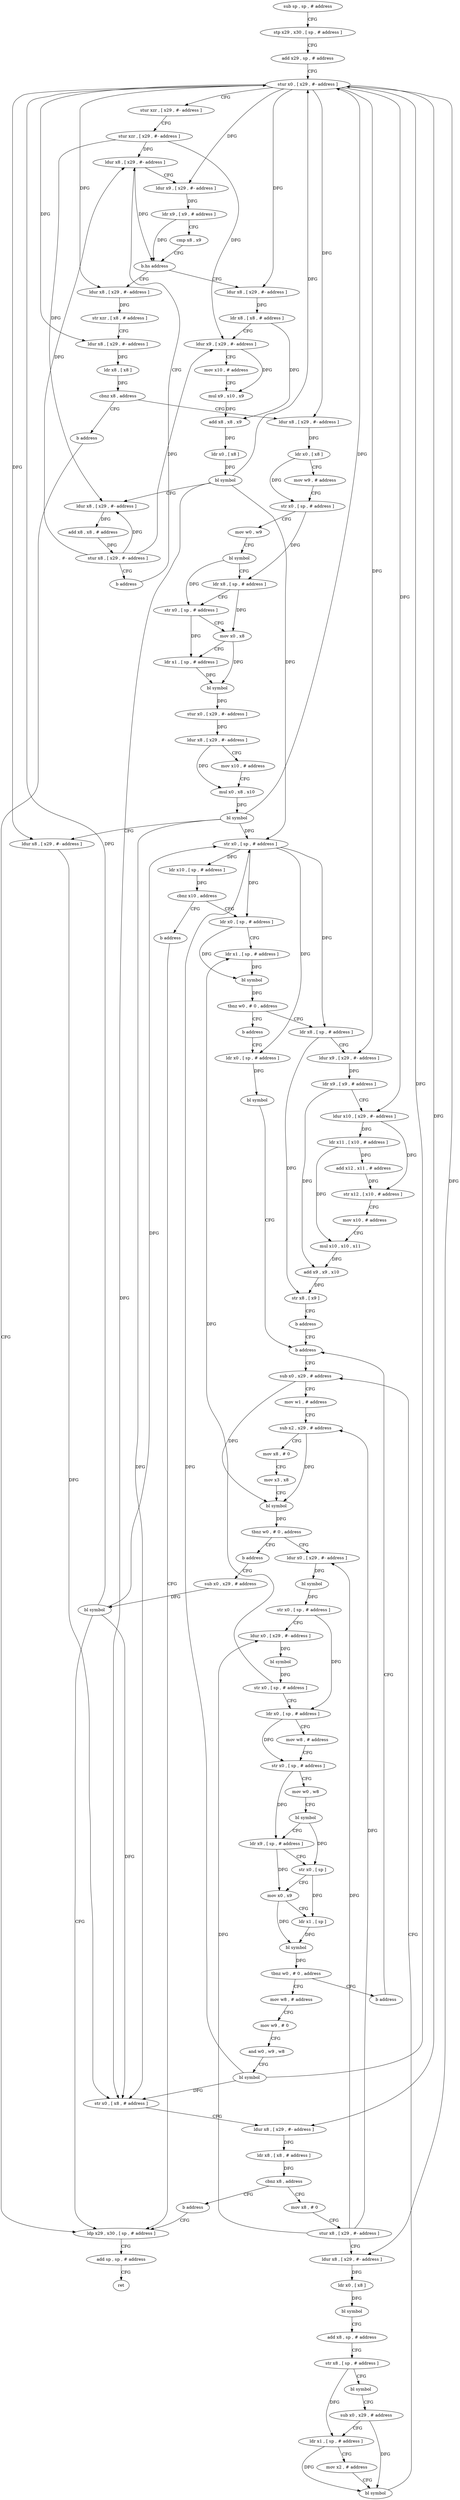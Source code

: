 digraph "func" {
"90716" [label = "sub sp , sp , # address" ]
"90720" [label = "stp x29 , x30 , [ sp , # address ]" ]
"90724" [label = "add x29 , sp , # address" ]
"90728" [label = "stur x0 , [ x29 , #- address ]" ]
"90732" [label = "stur xzr , [ x29 , #- address ]" ]
"90736" [label = "stur xzr , [ x29 , #- address ]" ]
"90740" [label = "ldur x8 , [ x29 , #- address ]" ]
"90808" [label = "ldur x8 , [ x29 , #- address ]" ]
"90812" [label = "str xzr , [ x8 , # address ]" ]
"90816" [label = "ldur x8 , [ x29 , #- address ]" ]
"90820" [label = "ldr x8 , [ x8 ]" ]
"90824" [label = "cbnz x8 , address" ]
"90832" [label = "ldur x8 , [ x29 , #- address ]" ]
"90828" [label = "b address" ]
"90760" [label = "ldur x8 , [ x29 , #- address ]" ]
"90764" [label = "ldr x8 , [ x8 , # address ]" ]
"90768" [label = "ldur x9 , [ x29 , #- address ]" ]
"90772" [label = "mov x10 , # address" ]
"90776" [label = "mul x9 , x10 , x9" ]
"90780" [label = "add x8 , x8 , x9" ]
"90784" [label = "ldr x0 , [ x8 ]" ]
"90788" [label = "bl symbol" ]
"90792" [label = "ldur x8 , [ x29 , #- address ]" ]
"90796" [label = "add x8 , x8 , # address" ]
"90800" [label = "stur x8 , [ x29 , #- address ]" ]
"90804" [label = "b address" ]
"90836" [label = "ldr x0 , [ x8 ]" ]
"90840" [label = "mov w9 , # address" ]
"90844" [label = "str x0 , [ sp , # address ]" ]
"90848" [label = "mov w0 , w9" ]
"90852" [label = "bl symbol" ]
"90856" [label = "ldr x8 , [ sp , # address ]" ]
"90860" [label = "str x0 , [ sp , # address ]" ]
"90864" [label = "mov x0 , x8" ]
"90868" [label = "ldr x1 , [ sp , # address ]" ]
"90872" [label = "bl symbol" ]
"90876" [label = "stur x0 , [ x29 , #- address ]" ]
"90880" [label = "ldur x8 , [ x29 , #- address ]" ]
"90884" [label = "mov x10 , # address" ]
"90888" [label = "mul x0 , x8 , x10" ]
"90892" [label = "bl symbol" ]
"90896" [label = "ldur x8 , [ x29 , #- address ]" ]
"90900" [label = "str x0 , [ x8 , # address ]" ]
"90904" [label = "ldur x8 , [ x29 , #- address ]" ]
"90908" [label = "ldr x8 , [ x8 , # address ]" ]
"90912" [label = "cbnz x8 , address" ]
"90920" [label = "mov x8 , # 0" ]
"90916" [label = "b address" ]
"91192" [label = "ldp x29 , x30 , [ sp , # address ]" ]
"90744" [label = "ldur x9 , [ x29 , #- address ]" ]
"90748" [label = "ldr x9 , [ x9 , # address ]" ]
"90752" [label = "cmp x8 , x9" ]
"90756" [label = "b.hs address" ]
"90924" [label = "stur x8 , [ x29 , #- address ]" ]
"90928" [label = "ldur x8 , [ x29 , #- address ]" ]
"90932" [label = "ldr x0 , [ x8 ]" ]
"90936" [label = "bl symbol" ]
"90940" [label = "add x8 , sp , # address" ]
"90944" [label = "str x8 , [ sp , # address ]" ]
"90948" [label = "bl symbol" ]
"90952" [label = "sub x0 , x29 , # address" ]
"90956" [label = "ldr x1 , [ sp , # address ]" ]
"90960" [label = "mov x2 , # address" ]
"90964" [label = "bl symbol" ]
"90968" [label = "sub x0 , x29 , # address" ]
"91196" [label = "add sp , sp , # address" ]
"91200" [label = "ret" ]
"91000" [label = "ldur x0 , [ x29 , #- address ]" ]
"91004" [label = "bl symbol" ]
"91008" [label = "str x0 , [ sp , # address ]" ]
"91012" [label = "ldur x0 , [ x29 , #- address ]" ]
"91016" [label = "bl symbol" ]
"91020" [label = "str x0 , [ sp , # address ]" ]
"91024" [label = "ldr x0 , [ sp , # address ]" ]
"91028" [label = "mov w8 , # address" ]
"91032" [label = "str x0 , [ sp , # address ]" ]
"91036" [label = "mov w0 , w8" ]
"91040" [label = "bl symbol" ]
"91044" [label = "ldr x9 , [ sp , # address ]" ]
"91048" [label = "str x0 , [ sp ]" ]
"91052" [label = "mov x0 , x9" ]
"91056" [label = "ldr x1 , [ sp ]" ]
"91060" [label = "bl symbol" ]
"91064" [label = "tbnz w0 , # 0 , address" ]
"91072" [label = "mov w8 , # address" ]
"91068" [label = "b address" ]
"90996" [label = "b address" ]
"91184" [label = "sub x0 , x29 , # address" ]
"91076" [label = "mov w9 , # 0" ]
"91080" [label = "and w0 , w9 , w8" ]
"91084" [label = "bl symbol" ]
"91088" [label = "str x0 , [ sp , # address ]" ]
"91092" [label = "ldr x10 , [ sp , # address ]" ]
"91096" [label = "cbnz x10 , address" ]
"91104" [label = "ldr x0 , [ sp , # address ]" ]
"91100" [label = "b address" ]
"91180" [label = "b address" ]
"91188" [label = "bl symbol" ]
"91108" [label = "ldr x1 , [ sp , # address ]" ]
"91112" [label = "bl symbol" ]
"91116" [label = "tbnz w0 , # 0 , address" ]
"91124" [label = "ldr x8 , [ sp , # address ]" ]
"91120" [label = "b address" ]
"91128" [label = "ldur x9 , [ x29 , #- address ]" ]
"91132" [label = "ldr x9 , [ x9 , # address ]" ]
"91136" [label = "ldur x10 , [ x29 , #- address ]" ]
"91140" [label = "ldr x11 , [ x10 , # address ]" ]
"91144" [label = "add x12 , x11 , # address" ]
"91148" [label = "str x12 , [ x10 , # address ]" ]
"91152" [label = "mov x10 , # address" ]
"91156" [label = "mul x10 , x10 , x11" ]
"91160" [label = "add x9 , x9 , x10" ]
"91164" [label = "str x8 , [ x9 ]" ]
"91168" [label = "b address" ]
"91172" [label = "ldr x0 , [ sp , # address ]" ]
"90972" [label = "mov w1 , # address" ]
"90976" [label = "sub x2 , x29 , # address" ]
"90980" [label = "mov x8 , # 0" ]
"90984" [label = "mov x3 , x8" ]
"90988" [label = "bl symbol" ]
"90992" [label = "tbnz w0 , # 0 , address" ]
"91176" [label = "bl symbol" ]
"90716" -> "90720" [ label = "CFG" ]
"90720" -> "90724" [ label = "CFG" ]
"90724" -> "90728" [ label = "CFG" ]
"90728" -> "90732" [ label = "CFG" ]
"90728" -> "90744" [ label = "DFG" ]
"90728" -> "90808" [ label = "DFG" ]
"90728" -> "90816" [ label = "DFG" ]
"90728" -> "90760" [ label = "DFG" ]
"90728" -> "90832" [ label = "DFG" ]
"90728" -> "90896" [ label = "DFG" ]
"90728" -> "90904" [ label = "DFG" ]
"90728" -> "90928" [ label = "DFG" ]
"90728" -> "91128" [ label = "DFG" ]
"90728" -> "91136" [ label = "DFG" ]
"90732" -> "90736" [ label = "CFG" ]
"90736" -> "90740" [ label = "DFG" ]
"90736" -> "90768" [ label = "DFG" ]
"90736" -> "90792" [ label = "DFG" ]
"90740" -> "90744" [ label = "CFG" ]
"90740" -> "90756" [ label = "DFG" ]
"90808" -> "90812" [ label = "DFG" ]
"90812" -> "90816" [ label = "CFG" ]
"90816" -> "90820" [ label = "DFG" ]
"90820" -> "90824" [ label = "DFG" ]
"90824" -> "90832" [ label = "CFG" ]
"90824" -> "90828" [ label = "CFG" ]
"90832" -> "90836" [ label = "DFG" ]
"90828" -> "91192" [ label = "CFG" ]
"90760" -> "90764" [ label = "DFG" ]
"90764" -> "90768" [ label = "CFG" ]
"90764" -> "90780" [ label = "DFG" ]
"90768" -> "90772" [ label = "CFG" ]
"90768" -> "90776" [ label = "DFG" ]
"90772" -> "90776" [ label = "CFG" ]
"90776" -> "90780" [ label = "DFG" ]
"90780" -> "90784" [ label = "DFG" ]
"90784" -> "90788" [ label = "DFG" ]
"90788" -> "90792" [ label = "CFG" ]
"90788" -> "90728" [ label = "DFG" ]
"90788" -> "90900" [ label = "DFG" ]
"90788" -> "91088" [ label = "DFG" ]
"90792" -> "90796" [ label = "DFG" ]
"90796" -> "90800" [ label = "DFG" ]
"90800" -> "90804" [ label = "CFG" ]
"90800" -> "90740" [ label = "DFG" ]
"90800" -> "90768" [ label = "DFG" ]
"90800" -> "90792" [ label = "DFG" ]
"90804" -> "90740" [ label = "CFG" ]
"90836" -> "90840" [ label = "CFG" ]
"90836" -> "90844" [ label = "DFG" ]
"90840" -> "90844" [ label = "CFG" ]
"90844" -> "90848" [ label = "CFG" ]
"90844" -> "90856" [ label = "DFG" ]
"90848" -> "90852" [ label = "CFG" ]
"90852" -> "90856" [ label = "CFG" ]
"90852" -> "90860" [ label = "DFG" ]
"90856" -> "90860" [ label = "CFG" ]
"90856" -> "90864" [ label = "DFG" ]
"90860" -> "90864" [ label = "CFG" ]
"90860" -> "90868" [ label = "DFG" ]
"90864" -> "90868" [ label = "CFG" ]
"90864" -> "90872" [ label = "DFG" ]
"90868" -> "90872" [ label = "DFG" ]
"90872" -> "90876" [ label = "DFG" ]
"90876" -> "90880" [ label = "DFG" ]
"90880" -> "90884" [ label = "CFG" ]
"90880" -> "90888" [ label = "DFG" ]
"90884" -> "90888" [ label = "CFG" ]
"90888" -> "90892" [ label = "DFG" ]
"90892" -> "90896" [ label = "CFG" ]
"90892" -> "90728" [ label = "DFG" ]
"90892" -> "90900" [ label = "DFG" ]
"90892" -> "91088" [ label = "DFG" ]
"90896" -> "90900" [ label = "DFG" ]
"90900" -> "90904" [ label = "CFG" ]
"90904" -> "90908" [ label = "DFG" ]
"90908" -> "90912" [ label = "DFG" ]
"90912" -> "90920" [ label = "CFG" ]
"90912" -> "90916" [ label = "CFG" ]
"90920" -> "90924" [ label = "CFG" ]
"90916" -> "91192" [ label = "CFG" ]
"91192" -> "91196" [ label = "CFG" ]
"90744" -> "90748" [ label = "DFG" ]
"90748" -> "90752" [ label = "CFG" ]
"90748" -> "90756" [ label = "DFG" ]
"90752" -> "90756" [ label = "CFG" ]
"90756" -> "90808" [ label = "CFG" ]
"90756" -> "90760" [ label = "CFG" ]
"90924" -> "90928" [ label = "CFG" ]
"90924" -> "91000" [ label = "DFG" ]
"90924" -> "91012" [ label = "DFG" ]
"90924" -> "90976" [ label = "DFG" ]
"90928" -> "90932" [ label = "DFG" ]
"90932" -> "90936" [ label = "DFG" ]
"90936" -> "90940" [ label = "CFG" ]
"90940" -> "90944" [ label = "CFG" ]
"90944" -> "90948" [ label = "CFG" ]
"90944" -> "90956" [ label = "DFG" ]
"90948" -> "90952" [ label = "CFG" ]
"90952" -> "90956" [ label = "CFG" ]
"90952" -> "90964" [ label = "DFG" ]
"90956" -> "90960" [ label = "CFG" ]
"90956" -> "90964" [ label = "DFG" ]
"90960" -> "90964" [ label = "CFG" ]
"90964" -> "90968" [ label = "CFG" ]
"90968" -> "90972" [ label = "CFG" ]
"90968" -> "90988" [ label = "DFG" ]
"91196" -> "91200" [ label = "CFG" ]
"91000" -> "91004" [ label = "DFG" ]
"91004" -> "91008" [ label = "DFG" ]
"91008" -> "91012" [ label = "CFG" ]
"91008" -> "91024" [ label = "DFG" ]
"91012" -> "91016" [ label = "DFG" ]
"91016" -> "91020" [ label = "DFG" ]
"91020" -> "91024" [ label = "CFG" ]
"91020" -> "91108" [ label = "DFG" ]
"91024" -> "91028" [ label = "CFG" ]
"91024" -> "91032" [ label = "DFG" ]
"91028" -> "91032" [ label = "CFG" ]
"91032" -> "91036" [ label = "CFG" ]
"91032" -> "91044" [ label = "DFG" ]
"91036" -> "91040" [ label = "CFG" ]
"91040" -> "91044" [ label = "CFG" ]
"91040" -> "91048" [ label = "DFG" ]
"91044" -> "91048" [ label = "CFG" ]
"91044" -> "91052" [ label = "DFG" ]
"91048" -> "91052" [ label = "CFG" ]
"91048" -> "91056" [ label = "DFG" ]
"91052" -> "91056" [ label = "CFG" ]
"91052" -> "91060" [ label = "DFG" ]
"91056" -> "91060" [ label = "DFG" ]
"91060" -> "91064" [ label = "DFG" ]
"91064" -> "91072" [ label = "CFG" ]
"91064" -> "91068" [ label = "CFG" ]
"91072" -> "91076" [ label = "CFG" ]
"91068" -> "91180" [ label = "CFG" ]
"90996" -> "91184" [ label = "CFG" ]
"91184" -> "91188" [ label = "DFG" ]
"91076" -> "91080" [ label = "CFG" ]
"91080" -> "91084" [ label = "CFG" ]
"91084" -> "91088" [ label = "DFG" ]
"91084" -> "90728" [ label = "DFG" ]
"91084" -> "90900" [ label = "DFG" ]
"91088" -> "91092" [ label = "DFG" ]
"91088" -> "91104" [ label = "DFG" ]
"91088" -> "91124" [ label = "DFG" ]
"91088" -> "91172" [ label = "DFG" ]
"91092" -> "91096" [ label = "DFG" ]
"91096" -> "91104" [ label = "CFG" ]
"91096" -> "91100" [ label = "CFG" ]
"91104" -> "91108" [ label = "CFG" ]
"91104" -> "91112" [ label = "DFG" ]
"91100" -> "91192" [ label = "CFG" ]
"91180" -> "90968" [ label = "CFG" ]
"91188" -> "91192" [ label = "CFG" ]
"91188" -> "90728" [ label = "DFG" ]
"91188" -> "90900" [ label = "DFG" ]
"91188" -> "91088" [ label = "DFG" ]
"91108" -> "91112" [ label = "DFG" ]
"91112" -> "91116" [ label = "DFG" ]
"91116" -> "91124" [ label = "CFG" ]
"91116" -> "91120" [ label = "CFG" ]
"91124" -> "91128" [ label = "CFG" ]
"91124" -> "91164" [ label = "DFG" ]
"91120" -> "91172" [ label = "CFG" ]
"91128" -> "91132" [ label = "DFG" ]
"91132" -> "91136" [ label = "CFG" ]
"91132" -> "91160" [ label = "DFG" ]
"91136" -> "91140" [ label = "DFG" ]
"91136" -> "91148" [ label = "DFG" ]
"91140" -> "91144" [ label = "DFG" ]
"91140" -> "91156" [ label = "DFG" ]
"91144" -> "91148" [ label = "DFG" ]
"91148" -> "91152" [ label = "CFG" ]
"91152" -> "91156" [ label = "CFG" ]
"91156" -> "91160" [ label = "DFG" ]
"91160" -> "91164" [ label = "DFG" ]
"91164" -> "91168" [ label = "CFG" ]
"91168" -> "91180" [ label = "CFG" ]
"91172" -> "91176" [ label = "DFG" ]
"90972" -> "90976" [ label = "CFG" ]
"90976" -> "90980" [ label = "CFG" ]
"90976" -> "90988" [ label = "DFG" ]
"90980" -> "90984" [ label = "CFG" ]
"90984" -> "90988" [ label = "CFG" ]
"90988" -> "90992" [ label = "DFG" ]
"90992" -> "91000" [ label = "CFG" ]
"90992" -> "90996" [ label = "CFG" ]
"91176" -> "91180" [ label = "CFG" ]
}
